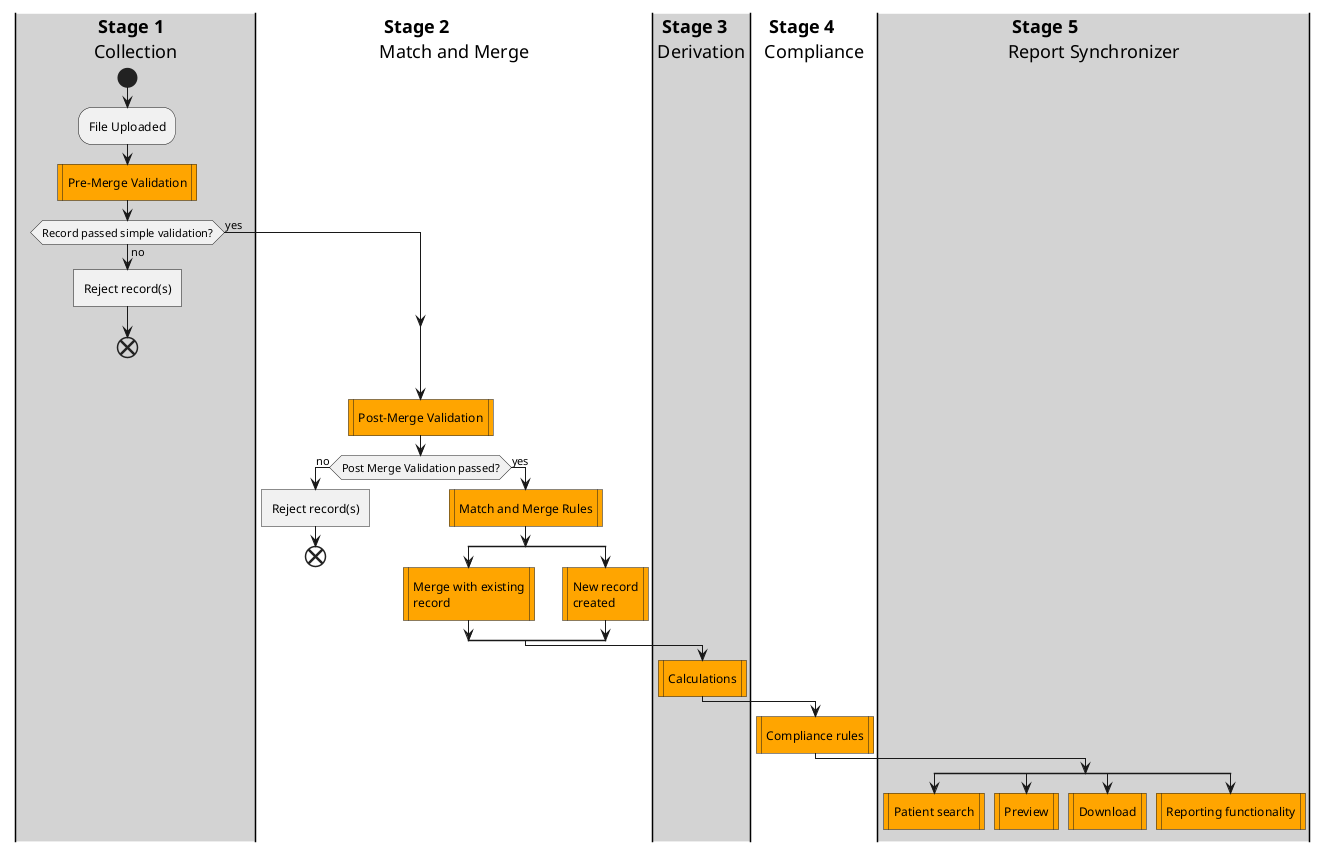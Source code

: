 @startuml
|#LightGray|S1| <b>Stage 1\nCollection
|#White|S2| <b>Stage 2\nMatch and Merge
|#LightGray|S3| <b>Stage 3\nDerivation
|#White|S4| <b>Stage 4\nCompliance
|#LightGray|S5| <b>Stage 5\nReport Synchronizer
|S1|
start
:File Uploaded;
#Orange:Pre-Merge Validation|
if (Record passed simple validation?) then (no)
  :Reject record(s)] 
  end 
else (yes)
|S2|
endif  
#Orange:Post-Merge Validation|
if (Post Merge Validation passed?) then (no)
  :Reject record(s)] 
  end 
else (yes)
  #Orange:Match and Merge Rules|
  split
   #Orange:Merge with existing\nrecord|
  split again
   #Orange:New record\ncreated|
  end split
endif
|S3|
#Orange:Calculations|
|S4|
#Orange:Compliance rules|
|S5|
split
  #Orange:Patient search|
  detach
split again
  #Orange:Preview|
  detach  
split again
  #Orange:Download| 
  detach  
split again
  #Orange:Reporting functionality| 
  detach    
end split
@enduml
